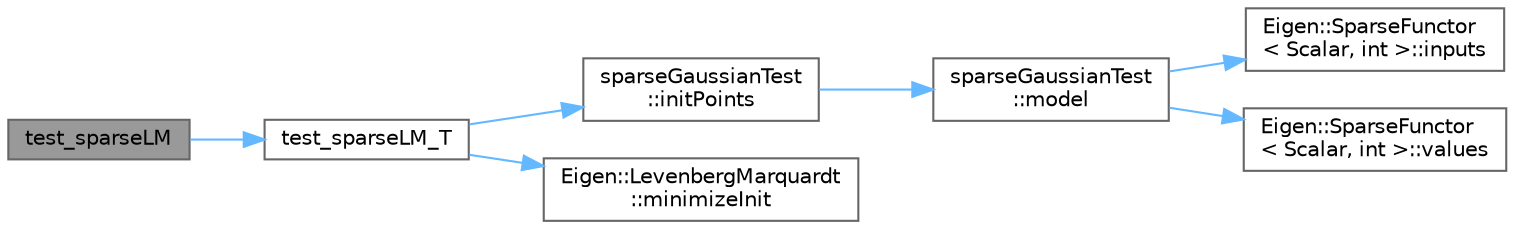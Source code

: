 digraph "test_sparseLM"
{
 // LATEX_PDF_SIZE
  bgcolor="transparent";
  edge [fontname=Helvetica,fontsize=10,labelfontname=Helvetica,labelfontsize=10];
  node [fontname=Helvetica,fontsize=10,shape=box,height=0.2,width=0.4];
  rankdir="LR";
  Node1 [id="Node000001",label="test_sparseLM",height=0.2,width=0.4,color="gray40", fillcolor="grey60", style="filled", fontcolor="black",tooltip=" "];
  Node1 -> Node2 [id="edge1_Node000001_Node000002",color="steelblue1",style="solid",tooltip=" "];
  Node2 [id="Node000002",label="test_sparseLM_T",height=0.2,width=0.4,color="grey40", fillcolor="white", style="filled",URL="$sparse_l_m_8cpp.html#ae1dd8f19efddb2e30317b3e27fd5497b",tooltip=" "];
  Node2 -> Node3 [id="edge2_Node000002_Node000003",color="steelblue1",style="solid",tooltip=" "];
  Node3 [id="Node000003",label="sparseGaussianTest\l::initPoints",height=0.2,width=0.4,color="grey40", fillcolor="white", style="filled",URL="$structsparse_gaussian_test.html#a964e03cd4e6c6bb25894d0a0f971e9c5",tooltip=" "];
  Node3 -> Node4 [id="edge3_Node000003_Node000004",color="steelblue1",style="solid",tooltip=" "];
  Node4 [id="Node000004",label="sparseGaussianTest\l::model",height=0.2,width=0.4,color="grey40", fillcolor="white", style="filled",URL="$structsparse_gaussian_test.html#abadde41ce86ef77310138cd77c9f5821",tooltip=" "];
  Node4 -> Node5 [id="edge4_Node000004_Node000005",color="steelblue1",style="solid",tooltip=" "];
  Node5 [id="Node000005",label="Eigen::SparseFunctor\l\< Scalar, int \>::inputs",height=0.2,width=0.4,color="grey40", fillcolor="white", style="filled",URL="$struct_eigen_1_1_sparse_functor.html#a712ff4e83e1403777c6863200e793ab8",tooltip=" "];
  Node4 -> Node6 [id="edge5_Node000004_Node000006",color="steelblue1",style="solid",tooltip=" "];
  Node6 [id="Node000006",label="Eigen::SparseFunctor\l\< Scalar, int \>::values",height=0.2,width=0.4,color="grey40", fillcolor="white", style="filled",URL="$struct_eigen_1_1_sparse_functor.html#a91b9ff3608d8f4fbca1a1df004582851",tooltip=" "];
  Node2 -> Node7 [id="edge6_Node000002_Node000007",color="steelblue1",style="solid",tooltip=" "];
  Node7 [id="Node000007",label="Eigen::LevenbergMarquardt\l::minimizeInit",height=0.2,width=0.4,color="grey40", fillcolor="white", style="filled",URL="$class_eigen_1_1_levenberg_marquardt.html#ad1b2467f6143a874e023416db0832810",tooltip=" "];
}
